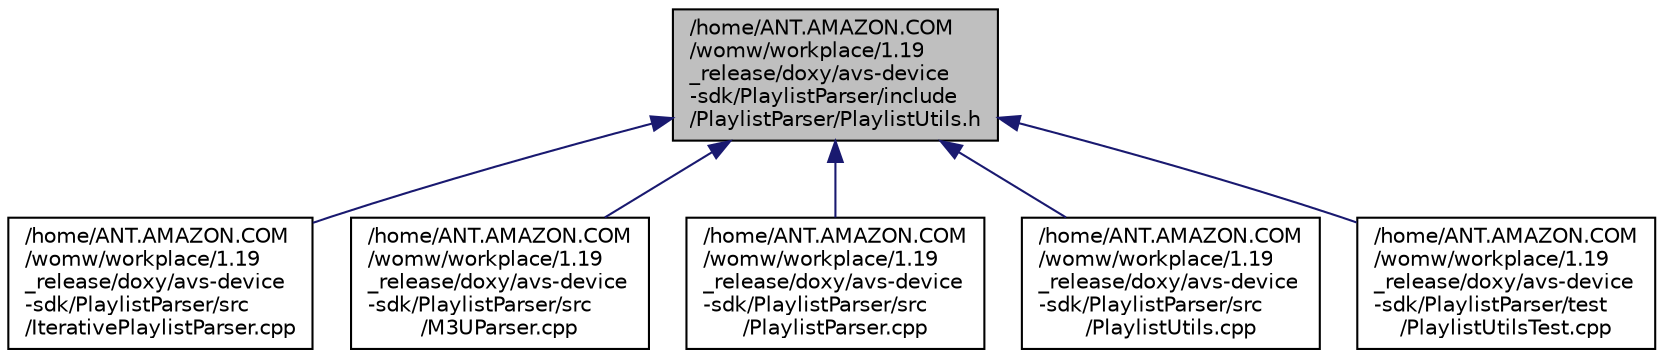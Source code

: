 digraph "/home/ANT.AMAZON.COM/womw/workplace/1.19_release/doxy/avs-device-sdk/PlaylistParser/include/PlaylistParser/PlaylistUtils.h"
{
  edge [fontname="Helvetica",fontsize="10",labelfontname="Helvetica",labelfontsize="10"];
  node [fontname="Helvetica",fontsize="10",shape=record];
  Node47 [label="/home/ANT.AMAZON.COM\l/womw/workplace/1.19\l_release/doxy/avs-device\l-sdk/PlaylistParser/include\l/PlaylistParser/PlaylistUtils.h",height=0.2,width=0.4,color="black", fillcolor="grey75", style="filled", fontcolor="black"];
  Node47 -> Node48 [dir="back",color="midnightblue",fontsize="10",style="solid",fontname="Helvetica"];
  Node48 [label="/home/ANT.AMAZON.COM\l/womw/workplace/1.19\l_release/doxy/avs-device\l-sdk/PlaylistParser/src\l/IterativePlaylistParser.cpp",height=0.2,width=0.4,color="black", fillcolor="white", style="filled",URL="$_iterative_playlist_parser_8cpp.html"];
  Node47 -> Node49 [dir="back",color="midnightblue",fontsize="10",style="solid",fontname="Helvetica"];
  Node49 [label="/home/ANT.AMAZON.COM\l/womw/workplace/1.19\l_release/doxy/avs-device\l-sdk/PlaylistParser/src\l/M3UParser.cpp",height=0.2,width=0.4,color="black", fillcolor="white", style="filled",URL="$_m3_u_parser_8cpp.html"];
  Node47 -> Node50 [dir="back",color="midnightblue",fontsize="10",style="solid",fontname="Helvetica"];
  Node50 [label="/home/ANT.AMAZON.COM\l/womw/workplace/1.19\l_release/doxy/avs-device\l-sdk/PlaylistParser/src\l/PlaylistParser.cpp",height=0.2,width=0.4,color="black", fillcolor="white", style="filled",URL="$_playlist_parser_8cpp.html"];
  Node47 -> Node51 [dir="back",color="midnightblue",fontsize="10",style="solid",fontname="Helvetica"];
  Node51 [label="/home/ANT.AMAZON.COM\l/womw/workplace/1.19\l_release/doxy/avs-device\l-sdk/PlaylistParser/src\l/PlaylistUtils.cpp",height=0.2,width=0.4,color="black", fillcolor="white", style="filled",URL="$_playlist_utils_8cpp.html"];
  Node47 -> Node52 [dir="back",color="midnightblue",fontsize="10",style="solid",fontname="Helvetica"];
  Node52 [label="/home/ANT.AMAZON.COM\l/womw/workplace/1.19\l_release/doxy/avs-device\l-sdk/PlaylistParser/test\l/PlaylistUtilsTest.cpp",height=0.2,width=0.4,color="black", fillcolor="white", style="filled",URL="$_playlist_utils_test_8cpp.html"];
}
